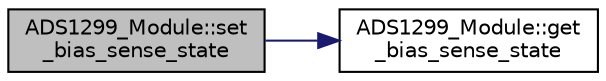 digraph "ADS1299_Module::set_bias_sense_state"
{
 // LATEX_PDF_SIZE
  edge [fontname="Helvetica",fontsize="10",labelfontname="Helvetica",labelfontsize="10"];
  node [fontname="Helvetica",fontsize="10",shape=record];
  rankdir="LR";
  Node1 [label="ADS1299_Module::set\l_bias_sense_state",height=0.2,width=0.4,color="black", fillcolor="grey75", style="filled", fontcolor="black",tooltip="Enables or disables the bias sense function."];
  Node1 -> Node2 [color="midnightblue",fontsize="10",style="solid",fontname="Helvetica"];
  Node2 [label="ADS1299_Module::get\l_bias_sense_state",height=0.2,width=0.4,color="black", fillcolor="white", style="filled",URL="$class_a_d_s1299___module.html#a1c9a4025705335561d256dd845d933a5",tooltip="Gets the status of the bias sense function."];
}
